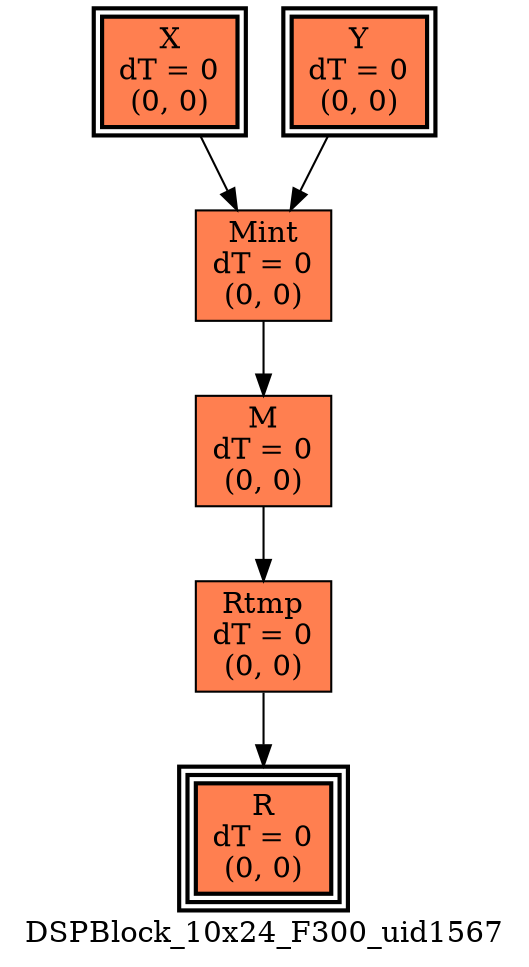 digraph DSPBlock_10x24_F300_uid1567
{
	//graph drawing options
	label=DSPBlock_10x24_F300_uid1567;
	labelloc=bottom;
	labeljust=right;
	ratio=auto;
	nodesep=0.25;
	ranksep=0.5;

	//input/output signals of operator DSPBlock_10x24_F300_uid1567
	X__DSPBlock_10x24_F300_uid1567 [ label="X\ndT = 0\n(0, 0)", shape=box, color=black, style="bold, filled", fillcolor=coral, peripheries=2 ];
	Y__DSPBlock_10x24_F300_uid1567 [ label="Y\ndT = 0\n(0, 0)", shape=box, color=black, style="bold, filled", fillcolor=coral, peripheries=2 ];
	R__DSPBlock_10x24_F300_uid1567 [ label="R\ndT = 0\n(0, 0)", shape=box, color=black, style="bold, filled", fillcolor=coral, peripheries=3 ];
	{rank=same X__DSPBlock_10x24_F300_uid1567, Y__DSPBlock_10x24_F300_uid1567};
	{rank=same R__DSPBlock_10x24_F300_uid1567};
	//internal signals of operator DSPBlock_10x24_F300_uid1567
	Mint__DSPBlock_10x24_F300_uid1567 [ label="Mint\ndT = 0\n(0, 0)", shape=box, color=black, style=filled, fillcolor=coral, peripheries=1 ];
	M__DSPBlock_10x24_F300_uid1567 [ label="M\ndT = 0\n(0, 0)", shape=box, color=black, style=filled, fillcolor=coral, peripheries=1 ];
	Rtmp__DSPBlock_10x24_F300_uid1567 [ label="Rtmp\ndT = 0\n(0, 0)", shape=box, color=black, style=filled, fillcolor=coral, peripheries=1 ];

	//subcomponents of operator DSPBlock_10x24_F300_uid1567

	//input and internal signal connections of operator DSPBlock_10x24_F300_uid1567
	X__DSPBlock_10x24_F300_uid1567 -> Mint__DSPBlock_10x24_F300_uid1567 [ arrowhead=normal, arrowsize=1.0, arrowtail=normal, color=black, dir=forward  ];
	Y__DSPBlock_10x24_F300_uid1567 -> Mint__DSPBlock_10x24_F300_uid1567 [ arrowhead=normal, arrowsize=1.0, arrowtail=normal, color=black, dir=forward  ];
	Mint__DSPBlock_10x24_F300_uid1567 -> M__DSPBlock_10x24_F300_uid1567 [ arrowhead=normal, arrowsize=1.0, arrowtail=normal, color=black, dir=forward  ];
	M__DSPBlock_10x24_F300_uid1567 -> Rtmp__DSPBlock_10x24_F300_uid1567 [ arrowhead=normal, arrowsize=1.0, arrowtail=normal, color=black, dir=forward  ];
	Rtmp__DSPBlock_10x24_F300_uid1567 -> R__DSPBlock_10x24_F300_uid1567 [ arrowhead=normal, arrowsize=1.0, arrowtail=normal, color=black, dir=forward  ];
}

